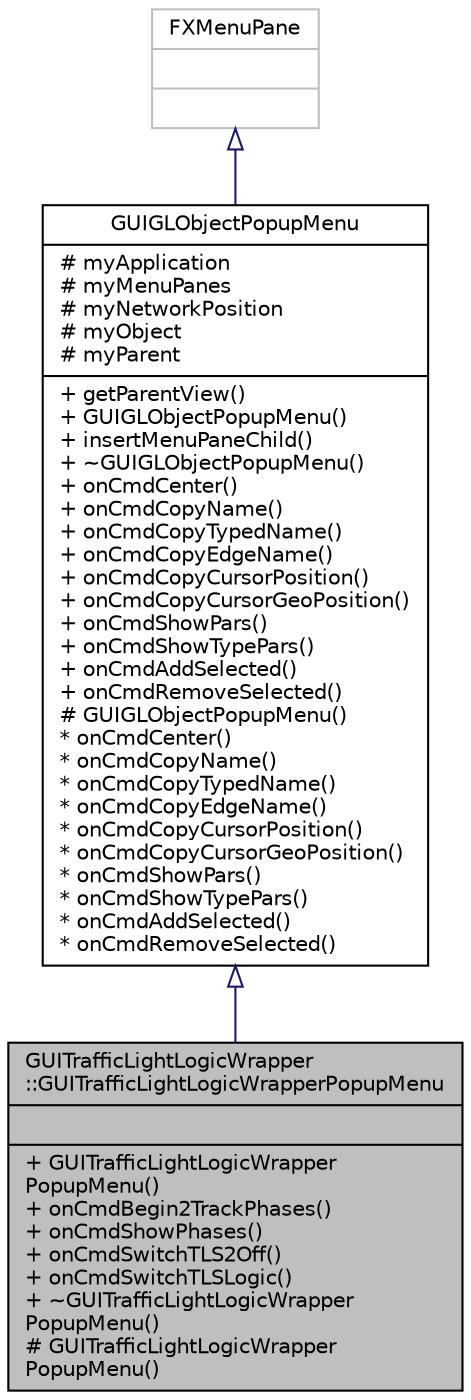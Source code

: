 digraph "GUITrafficLightLogicWrapper::GUITrafficLightLogicWrapperPopupMenu"
{
  edge [fontname="Helvetica",fontsize="10",labelfontname="Helvetica",labelfontsize="10"];
  node [fontname="Helvetica",fontsize="10",shape=record];
  Node0 [label="{GUITrafficLightLogicWrapper\l::GUITrafficLightLogicWrapperPopupMenu\n||+ GUITrafficLightLogicWrapper\lPopupMenu()\l+ onCmdBegin2TrackPhases()\l+ onCmdShowPhases()\l+ onCmdSwitchTLS2Off()\l+ onCmdSwitchTLSLogic()\l+ ~GUITrafficLightLogicWrapper\lPopupMenu()\l# GUITrafficLightLogicWrapper\lPopupMenu()\l}",height=0.2,width=0.4,color="black", fillcolor="grey75", style="filled", fontcolor="black"];
  Node1 -> Node0 [dir="back",color="midnightblue",fontsize="10",style="solid",arrowtail="onormal",fontname="Helvetica"];
  Node1 [label="{GUIGLObjectPopupMenu\n|# myApplication\l# myMenuPanes\l# myNetworkPosition\l# myObject\l# myParent\l|+ getParentView()\l+ GUIGLObjectPopupMenu()\l+ insertMenuPaneChild()\l+ ~GUIGLObjectPopupMenu()\l+ onCmdCenter()\l+ onCmdCopyName()\l+ onCmdCopyTypedName()\l+ onCmdCopyEdgeName()\l+ onCmdCopyCursorPosition()\l+ onCmdCopyCursorGeoPosition()\l+ onCmdShowPars()\l+ onCmdShowTypePars()\l+ onCmdAddSelected()\l+ onCmdRemoveSelected()\l# GUIGLObjectPopupMenu()\l* onCmdCenter()\l* onCmdCopyName()\l* onCmdCopyTypedName()\l* onCmdCopyEdgeName()\l* onCmdCopyCursorPosition()\l* onCmdCopyCursorGeoPosition()\l* onCmdShowPars()\l* onCmdShowTypePars()\l* onCmdAddSelected()\l* onCmdRemoveSelected()\l}",height=0.2,width=0.4,color="black", fillcolor="white", style="filled",URL="$d3/d63/class_g_u_i_g_l_object_popup_menu.html",tooltip="The popup menu of a globject. "];
  Node2 -> Node1 [dir="back",color="midnightblue",fontsize="10",style="solid",arrowtail="onormal",fontname="Helvetica"];
  Node2 [label="{FXMenuPane\n||}",height=0.2,width=0.4,color="grey75", fillcolor="white", style="filled"];
}
